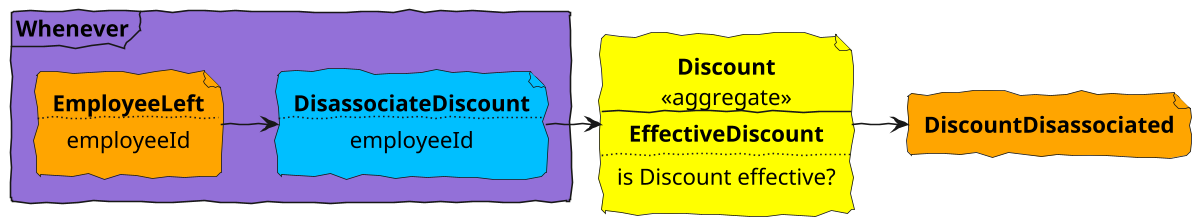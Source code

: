 @startuml
!include <tupadr3/common>
!include <tupadr3/font-awesome-5/clock>
!include <tupadr3/font-awesome-5/calendar_alt>
!include <tupadr3/font-awesome-5/gripfire>

skinparam defaultFontName Purisa
skinparam handwritten true
skinparam backgroundcolor transparent

skinparam defaultTextAlignment center


scale 1200*480

frame **Whenever** #MediumPurple {
    file EmployeeLeft #Orange [
        **EmployeeLeft**
    ....
        employeeId
    ]


    file DisassociateDiscount #DeepSkyBlue [
        **DisassociateDiscount**
    ....
        employeeId
    ]
}

file DiscountDisassociated #Orange [
    **DiscountDisassociated**
]



file Discount1 #Yellow [
    **Discount**
    <<aggregate>>
---
    **EffectiveDiscount**
....
   is Discount effective?
]

EmployeeLeft -> DisassociateDiscount
DisassociateDiscount -> Discount1
Discount1 -> DiscountDisassociated


@enduml